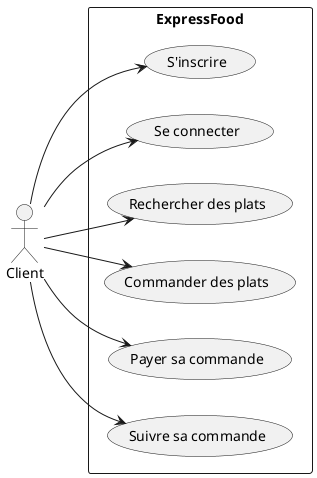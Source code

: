 
@startuml Client

left to right direction

actor "Client" as Client

rectangle ExpressFood {
  usecase "S'inscrire" as UC1
  usecase "Se connecter" as UC2
  usecase "Rechercher des plats" as UC3
  usecase "Commander des plats" as UC4
  usecase "Payer sa commande" as UC5
  usecase "Suivre sa commande" as UC6
}

Client --> UC1
Client --> UC2
Client --> UC3
Client --> UC4
Client --> UC5
Client --> UC6

@enduml
